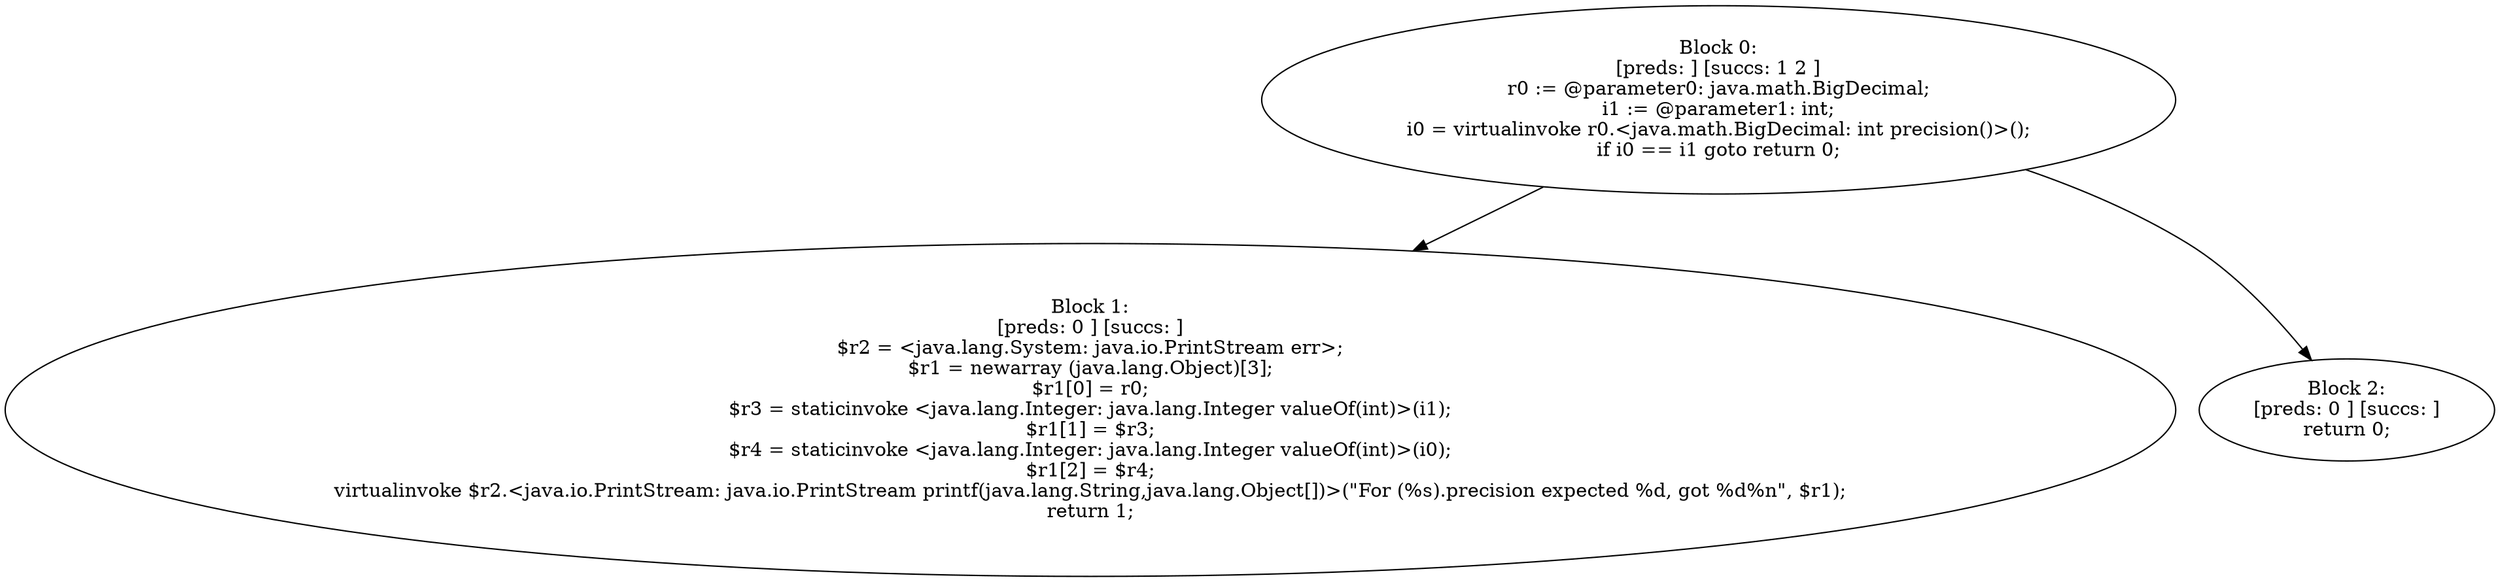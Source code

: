 digraph "unitGraph" {
    "Block 0:
[preds: ] [succs: 1 2 ]
r0 := @parameter0: java.math.BigDecimal;
i1 := @parameter1: int;
i0 = virtualinvoke r0.<java.math.BigDecimal: int precision()>();
if i0 == i1 goto return 0;
"
    "Block 1:
[preds: 0 ] [succs: ]
$r2 = <java.lang.System: java.io.PrintStream err>;
$r1 = newarray (java.lang.Object)[3];
$r1[0] = r0;
$r3 = staticinvoke <java.lang.Integer: java.lang.Integer valueOf(int)>(i1);
$r1[1] = $r3;
$r4 = staticinvoke <java.lang.Integer: java.lang.Integer valueOf(int)>(i0);
$r1[2] = $r4;
virtualinvoke $r2.<java.io.PrintStream: java.io.PrintStream printf(java.lang.String,java.lang.Object[])>(\"For (%s).precision expected %d, got %d%n\", $r1);
return 1;
"
    "Block 2:
[preds: 0 ] [succs: ]
return 0;
"
    "Block 0:
[preds: ] [succs: 1 2 ]
r0 := @parameter0: java.math.BigDecimal;
i1 := @parameter1: int;
i0 = virtualinvoke r0.<java.math.BigDecimal: int precision()>();
if i0 == i1 goto return 0;
"->"Block 1:
[preds: 0 ] [succs: ]
$r2 = <java.lang.System: java.io.PrintStream err>;
$r1 = newarray (java.lang.Object)[3];
$r1[0] = r0;
$r3 = staticinvoke <java.lang.Integer: java.lang.Integer valueOf(int)>(i1);
$r1[1] = $r3;
$r4 = staticinvoke <java.lang.Integer: java.lang.Integer valueOf(int)>(i0);
$r1[2] = $r4;
virtualinvoke $r2.<java.io.PrintStream: java.io.PrintStream printf(java.lang.String,java.lang.Object[])>(\"For (%s).precision expected %d, got %d%n\", $r1);
return 1;
";
    "Block 0:
[preds: ] [succs: 1 2 ]
r0 := @parameter0: java.math.BigDecimal;
i1 := @parameter1: int;
i0 = virtualinvoke r0.<java.math.BigDecimal: int precision()>();
if i0 == i1 goto return 0;
"->"Block 2:
[preds: 0 ] [succs: ]
return 0;
";
}
